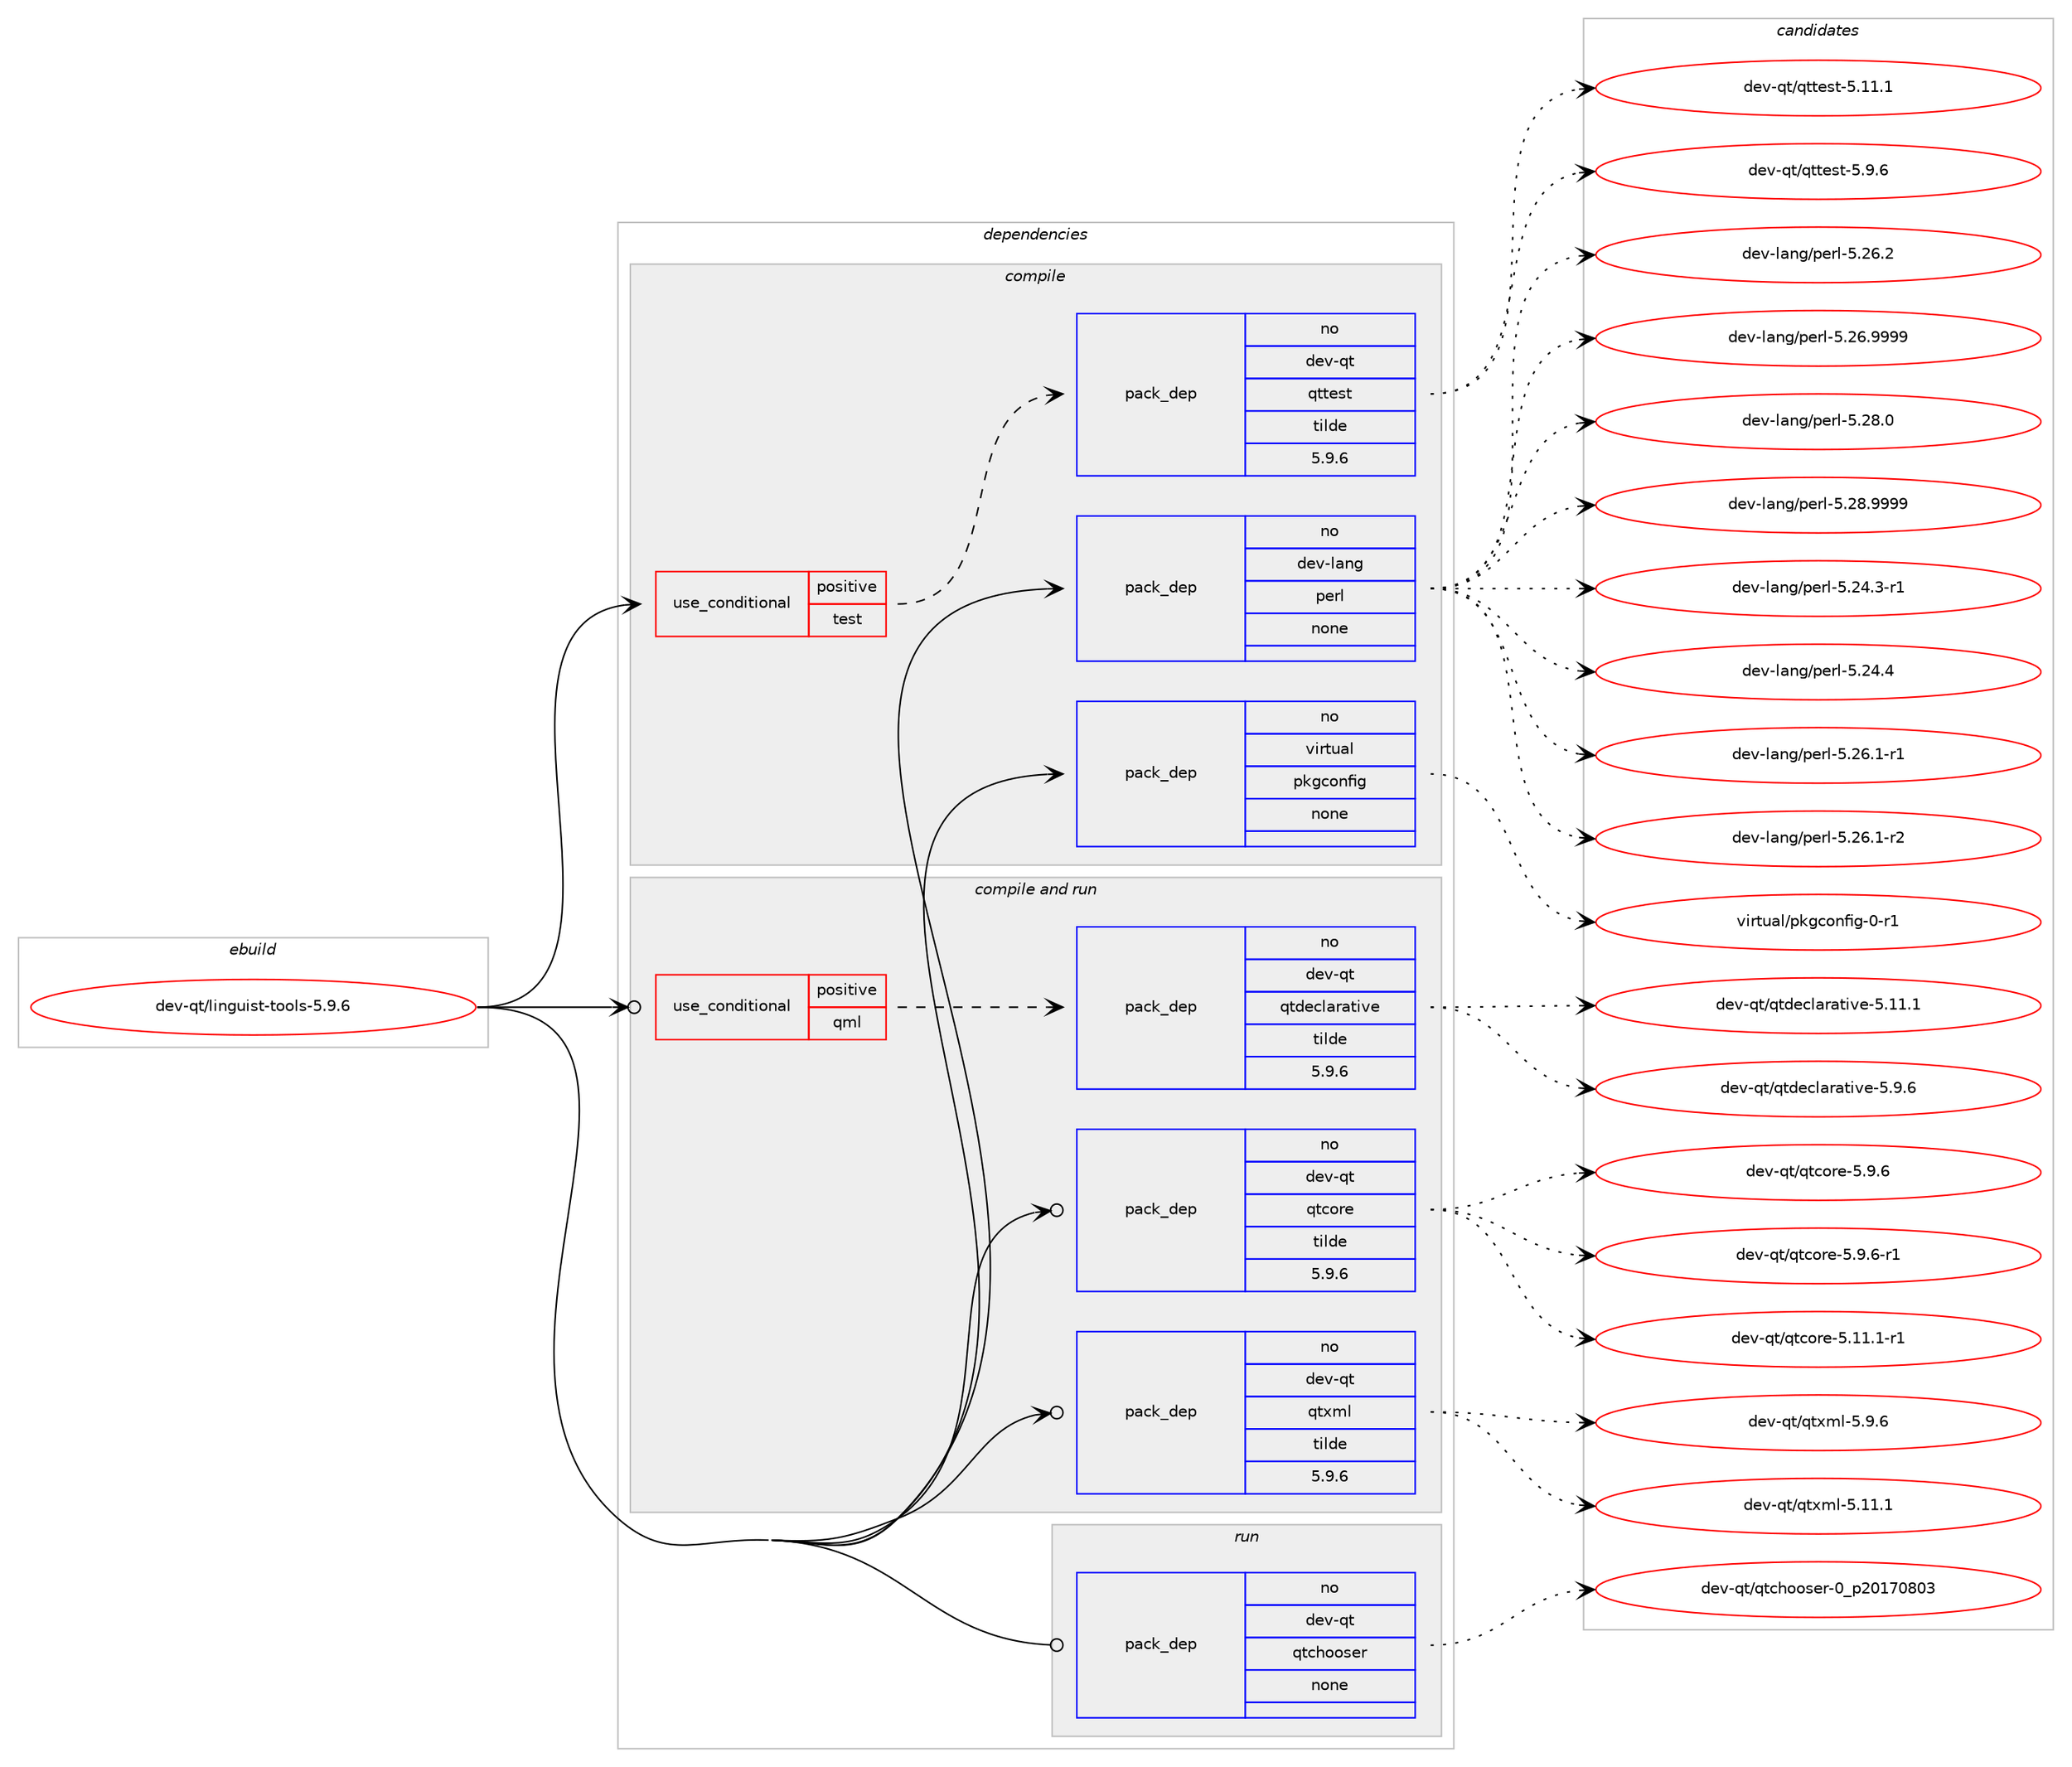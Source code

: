 digraph prolog {

# *************
# Graph options
# *************

newrank=true;
concentrate=true;
compound=true;
graph [rankdir=LR,fontname=Helvetica,fontsize=10,ranksep=1.5];#, ranksep=2.5, nodesep=0.2];
edge  [arrowhead=vee];
node  [fontname=Helvetica,fontsize=10];

# **********
# The ebuild
# **********

subgraph cluster_leftcol {
color=gray;
rank=same;
label=<<i>ebuild</i>>;
id [label="dev-qt/linguist-tools-5.9.6", color=red, width=4, href="../dev-qt/linguist-tools-5.9.6.svg"];
}

# ****************
# The dependencies
# ****************

subgraph cluster_midcol {
color=gray;
label=<<i>dependencies</i>>;
subgraph cluster_compile {
fillcolor="#eeeeee";
style=filled;
label=<<i>compile</i>>;
subgraph cond1034 {
dependency4686 [label=<<TABLE BORDER="0" CELLBORDER="1" CELLSPACING="0" CELLPADDING="4"><TR><TD ROWSPAN="3" CELLPADDING="10">use_conditional</TD></TR><TR><TD>positive</TD></TR><TR><TD>test</TD></TR></TABLE>>, shape=none, color=red];
subgraph pack3534 {
dependency4687 [label=<<TABLE BORDER="0" CELLBORDER="1" CELLSPACING="0" CELLPADDING="4" WIDTH="220"><TR><TD ROWSPAN="6" CELLPADDING="30">pack_dep</TD></TR><TR><TD WIDTH="110">no</TD></TR><TR><TD>dev-qt</TD></TR><TR><TD>qttest</TD></TR><TR><TD>tilde</TD></TR><TR><TD>5.9.6</TD></TR></TABLE>>, shape=none, color=blue];
}
dependency4686:e -> dependency4687:w [weight=20,style="dashed",arrowhead="vee"];
}
id:e -> dependency4686:w [weight=20,style="solid",arrowhead="vee"];
subgraph pack3535 {
dependency4688 [label=<<TABLE BORDER="0" CELLBORDER="1" CELLSPACING="0" CELLPADDING="4" WIDTH="220"><TR><TD ROWSPAN="6" CELLPADDING="30">pack_dep</TD></TR><TR><TD WIDTH="110">no</TD></TR><TR><TD>dev-lang</TD></TR><TR><TD>perl</TD></TR><TR><TD>none</TD></TR><TR><TD></TD></TR></TABLE>>, shape=none, color=blue];
}
id:e -> dependency4688:w [weight=20,style="solid",arrowhead="vee"];
subgraph pack3536 {
dependency4689 [label=<<TABLE BORDER="0" CELLBORDER="1" CELLSPACING="0" CELLPADDING="4" WIDTH="220"><TR><TD ROWSPAN="6" CELLPADDING="30">pack_dep</TD></TR><TR><TD WIDTH="110">no</TD></TR><TR><TD>virtual</TD></TR><TR><TD>pkgconfig</TD></TR><TR><TD>none</TD></TR><TR><TD></TD></TR></TABLE>>, shape=none, color=blue];
}
id:e -> dependency4689:w [weight=20,style="solid",arrowhead="vee"];
}
subgraph cluster_compileandrun {
fillcolor="#eeeeee";
style=filled;
label=<<i>compile and run</i>>;
subgraph cond1035 {
dependency4690 [label=<<TABLE BORDER="0" CELLBORDER="1" CELLSPACING="0" CELLPADDING="4"><TR><TD ROWSPAN="3" CELLPADDING="10">use_conditional</TD></TR><TR><TD>positive</TD></TR><TR><TD>qml</TD></TR></TABLE>>, shape=none, color=red];
subgraph pack3537 {
dependency4691 [label=<<TABLE BORDER="0" CELLBORDER="1" CELLSPACING="0" CELLPADDING="4" WIDTH="220"><TR><TD ROWSPAN="6" CELLPADDING="30">pack_dep</TD></TR><TR><TD WIDTH="110">no</TD></TR><TR><TD>dev-qt</TD></TR><TR><TD>qtdeclarative</TD></TR><TR><TD>tilde</TD></TR><TR><TD>5.9.6</TD></TR></TABLE>>, shape=none, color=blue];
}
dependency4690:e -> dependency4691:w [weight=20,style="dashed",arrowhead="vee"];
}
id:e -> dependency4690:w [weight=20,style="solid",arrowhead="odotvee"];
subgraph pack3538 {
dependency4692 [label=<<TABLE BORDER="0" CELLBORDER="1" CELLSPACING="0" CELLPADDING="4" WIDTH="220"><TR><TD ROWSPAN="6" CELLPADDING="30">pack_dep</TD></TR><TR><TD WIDTH="110">no</TD></TR><TR><TD>dev-qt</TD></TR><TR><TD>qtcore</TD></TR><TR><TD>tilde</TD></TR><TR><TD>5.9.6</TD></TR></TABLE>>, shape=none, color=blue];
}
id:e -> dependency4692:w [weight=20,style="solid",arrowhead="odotvee"];
subgraph pack3539 {
dependency4693 [label=<<TABLE BORDER="0" CELLBORDER="1" CELLSPACING="0" CELLPADDING="4" WIDTH="220"><TR><TD ROWSPAN="6" CELLPADDING="30">pack_dep</TD></TR><TR><TD WIDTH="110">no</TD></TR><TR><TD>dev-qt</TD></TR><TR><TD>qtxml</TD></TR><TR><TD>tilde</TD></TR><TR><TD>5.9.6</TD></TR></TABLE>>, shape=none, color=blue];
}
id:e -> dependency4693:w [weight=20,style="solid",arrowhead="odotvee"];
}
subgraph cluster_run {
fillcolor="#eeeeee";
style=filled;
label=<<i>run</i>>;
subgraph pack3540 {
dependency4694 [label=<<TABLE BORDER="0" CELLBORDER="1" CELLSPACING="0" CELLPADDING="4" WIDTH="220"><TR><TD ROWSPAN="6" CELLPADDING="30">pack_dep</TD></TR><TR><TD WIDTH="110">no</TD></TR><TR><TD>dev-qt</TD></TR><TR><TD>qtchooser</TD></TR><TR><TD>none</TD></TR><TR><TD></TD></TR></TABLE>>, shape=none, color=blue];
}
id:e -> dependency4694:w [weight=20,style="solid",arrowhead="odot"];
}
}

# **************
# The candidates
# **************

subgraph cluster_choices {
rank=same;
color=gray;
label=<<i>candidates</i>>;

subgraph choice3534 {
color=black;
nodesep=1;
choice100101118451131164711311611610111511645534649494649 [label="dev-qt/qttest-5.11.1", color=red, width=4,href="../dev-qt/qttest-5.11.1.svg"];
choice1001011184511311647113116116101115116455346574654 [label="dev-qt/qttest-5.9.6", color=red, width=4,href="../dev-qt/qttest-5.9.6.svg"];
dependency4687:e -> choice100101118451131164711311611610111511645534649494649:w [style=dotted,weight="100"];
dependency4687:e -> choice1001011184511311647113116116101115116455346574654:w [style=dotted,weight="100"];
}
subgraph choice3535 {
color=black;
nodesep=1;
choice100101118451089711010347112101114108455346505246514511449 [label="dev-lang/perl-5.24.3-r1", color=red, width=4,href="../dev-lang/perl-5.24.3-r1.svg"];
choice10010111845108971101034711210111410845534650524652 [label="dev-lang/perl-5.24.4", color=red, width=4,href="../dev-lang/perl-5.24.4.svg"];
choice100101118451089711010347112101114108455346505446494511449 [label="dev-lang/perl-5.26.1-r1", color=red, width=4,href="../dev-lang/perl-5.26.1-r1.svg"];
choice100101118451089711010347112101114108455346505446494511450 [label="dev-lang/perl-5.26.1-r2", color=red, width=4,href="../dev-lang/perl-5.26.1-r2.svg"];
choice10010111845108971101034711210111410845534650544650 [label="dev-lang/perl-5.26.2", color=red, width=4,href="../dev-lang/perl-5.26.2.svg"];
choice10010111845108971101034711210111410845534650544657575757 [label="dev-lang/perl-5.26.9999", color=red, width=4,href="../dev-lang/perl-5.26.9999.svg"];
choice10010111845108971101034711210111410845534650564648 [label="dev-lang/perl-5.28.0", color=red, width=4,href="../dev-lang/perl-5.28.0.svg"];
choice10010111845108971101034711210111410845534650564657575757 [label="dev-lang/perl-5.28.9999", color=red, width=4,href="../dev-lang/perl-5.28.9999.svg"];
dependency4688:e -> choice100101118451089711010347112101114108455346505246514511449:w [style=dotted,weight="100"];
dependency4688:e -> choice10010111845108971101034711210111410845534650524652:w [style=dotted,weight="100"];
dependency4688:e -> choice100101118451089711010347112101114108455346505446494511449:w [style=dotted,weight="100"];
dependency4688:e -> choice100101118451089711010347112101114108455346505446494511450:w [style=dotted,weight="100"];
dependency4688:e -> choice10010111845108971101034711210111410845534650544650:w [style=dotted,weight="100"];
dependency4688:e -> choice10010111845108971101034711210111410845534650544657575757:w [style=dotted,weight="100"];
dependency4688:e -> choice10010111845108971101034711210111410845534650564648:w [style=dotted,weight="100"];
dependency4688:e -> choice10010111845108971101034711210111410845534650564657575757:w [style=dotted,weight="100"];
}
subgraph choice3536 {
color=black;
nodesep=1;
choice11810511411611797108471121071039911111010210510345484511449 [label="virtual/pkgconfig-0-r1", color=red, width=4,href="../virtual/pkgconfig-0-r1.svg"];
dependency4689:e -> choice11810511411611797108471121071039911111010210510345484511449:w [style=dotted,weight="100"];
}
subgraph choice3537 {
color=black;
nodesep=1;
choice100101118451131164711311610010199108971149711610511810145534649494649 [label="dev-qt/qtdeclarative-5.11.1", color=red, width=4,href="../dev-qt/qtdeclarative-5.11.1.svg"];
choice1001011184511311647113116100101991089711497116105118101455346574654 [label="dev-qt/qtdeclarative-5.9.6", color=red, width=4,href="../dev-qt/qtdeclarative-5.9.6.svg"];
dependency4691:e -> choice100101118451131164711311610010199108971149711610511810145534649494649:w [style=dotted,weight="100"];
dependency4691:e -> choice1001011184511311647113116100101991089711497116105118101455346574654:w [style=dotted,weight="100"];
}
subgraph choice3538 {
color=black;
nodesep=1;
choice100101118451131164711311699111114101455346494946494511449 [label="dev-qt/qtcore-5.11.1-r1", color=red, width=4,href="../dev-qt/qtcore-5.11.1-r1.svg"];
choice100101118451131164711311699111114101455346574654 [label="dev-qt/qtcore-5.9.6", color=red, width=4,href="../dev-qt/qtcore-5.9.6.svg"];
choice1001011184511311647113116991111141014553465746544511449 [label="dev-qt/qtcore-5.9.6-r1", color=red, width=4,href="../dev-qt/qtcore-5.9.6-r1.svg"];
dependency4692:e -> choice100101118451131164711311699111114101455346494946494511449:w [style=dotted,weight="100"];
dependency4692:e -> choice100101118451131164711311699111114101455346574654:w [style=dotted,weight="100"];
dependency4692:e -> choice1001011184511311647113116991111141014553465746544511449:w [style=dotted,weight="100"];
}
subgraph choice3539 {
color=black;
nodesep=1;
choice100101118451131164711311612010910845534649494649 [label="dev-qt/qtxml-5.11.1", color=red, width=4,href="../dev-qt/qtxml-5.11.1.svg"];
choice1001011184511311647113116120109108455346574654 [label="dev-qt/qtxml-5.9.6", color=red, width=4,href="../dev-qt/qtxml-5.9.6.svg"];
dependency4693:e -> choice100101118451131164711311612010910845534649494649:w [style=dotted,weight="100"];
dependency4693:e -> choice1001011184511311647113116120109108455346574654:w [style=dotted,weight="100"];
}
subgraph choice3540 {
color=black;
nodesep=1;
choice1001011184511311647113116991041111111151011144548951125048495548564851 [label="dev-qt/qtchooser-0_p20170803", color=red, width=4,href="../dev-qt/qtchooser-0_p20170803.svg"];
dependency4694:e -> choice1001011184511311647113116991041111111151011144548951125048495548564851:w [style=dotted,weight="100"];
}
}

}
